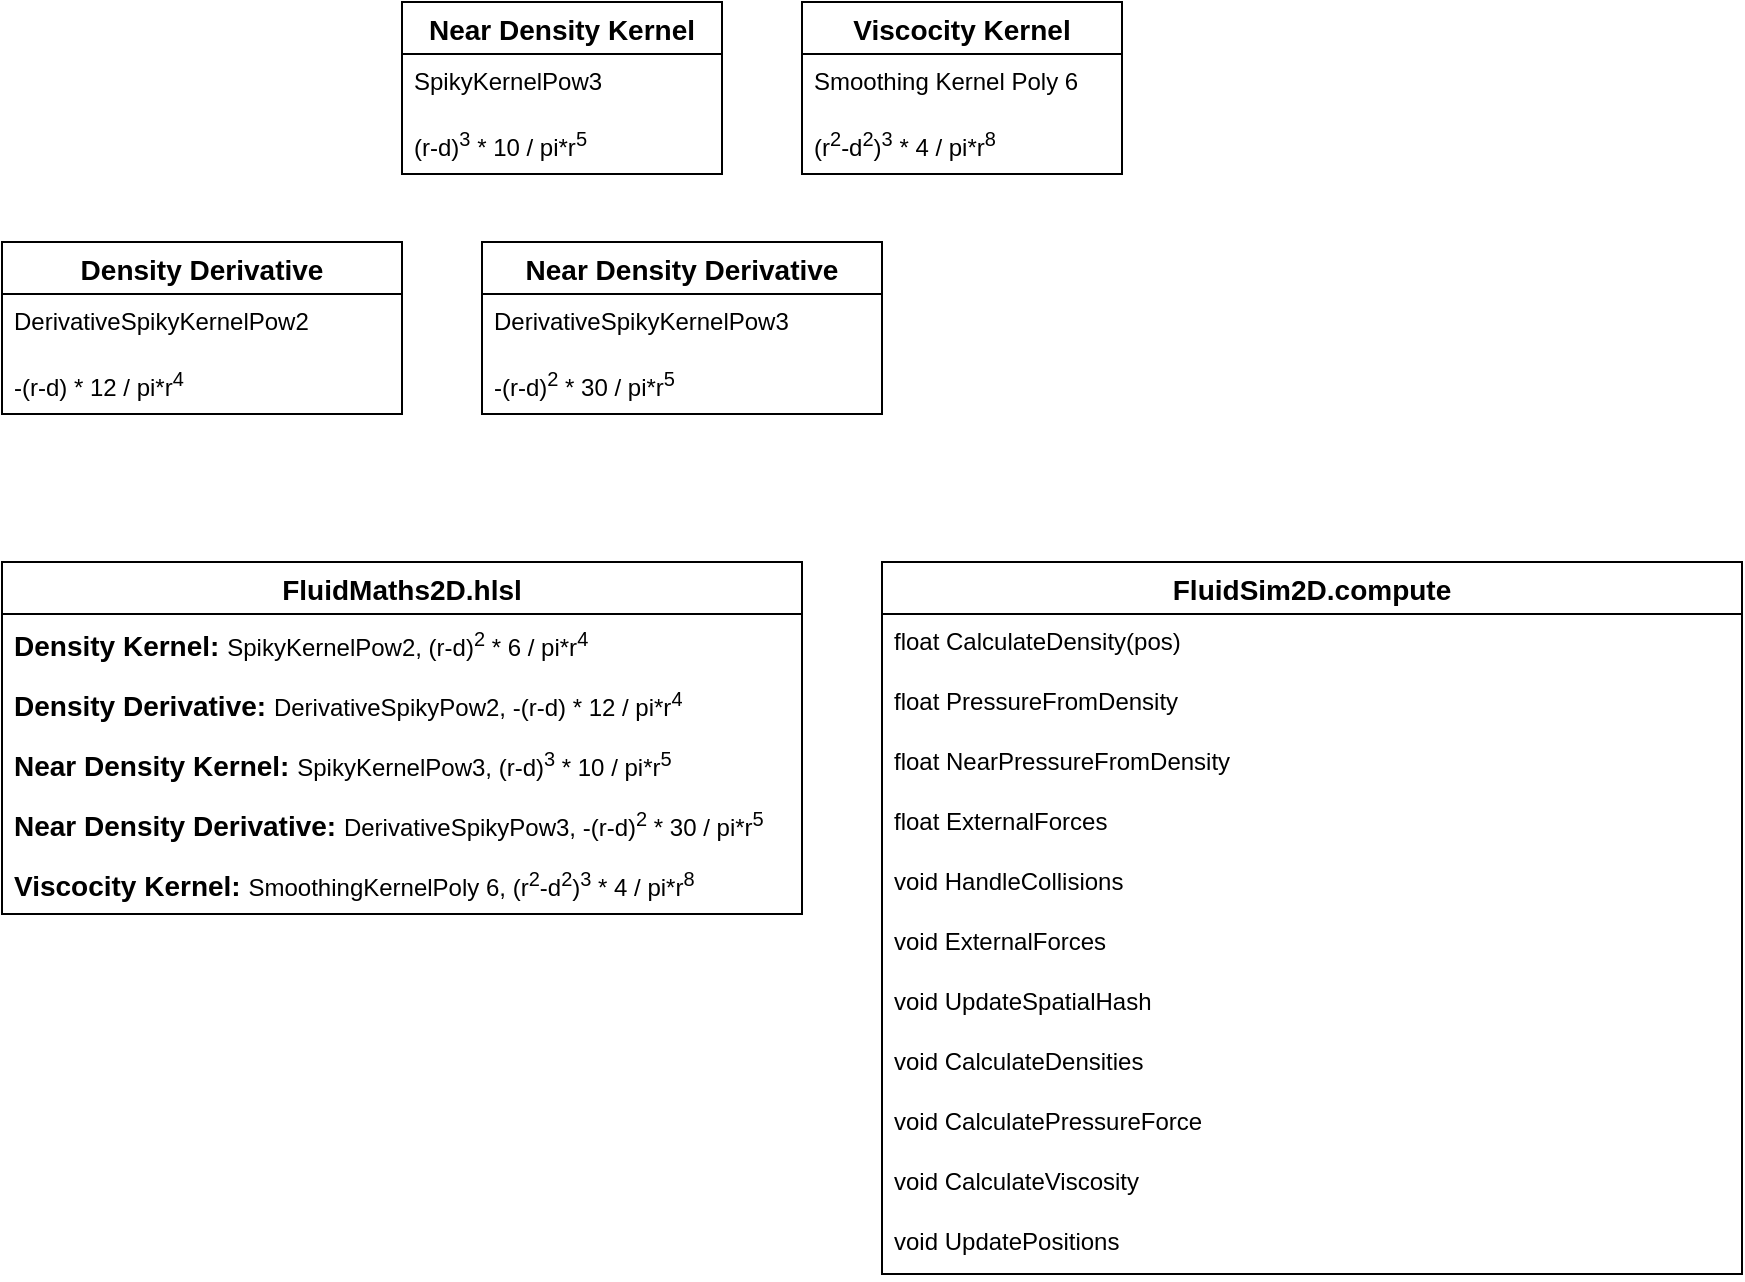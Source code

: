<mxfile version="24.2.3" type="github">
  <diagram name="Seite-1" id="nDi9Gie_VPJCrlSmQJZp">
    <mxGraphModel dx="1426" dy="793" grid="1" gridSize="10" guides="1" tooltips="1" connect="1" arrows="1" fold="1" page="1" pageScale="1" pageWidth="2339" pageHeight="3300" math="0" shadow="0">
      <root>
        <mxCell id="0" />
        <mxCell id="1" parent="0" />
        <mxCell id="ZfBndgUZdbE_Ebc2dArC-1" value="FluidSim2D.compute" style="swimlane;fontStyle=1;childLayout=stackLayout;horizontal=1;startSize=26;horizontalStack=0;resizeParent=1;resizeParentMax=0;resizeLast=0;collapsible=1;marginBottom=0;align=center;fontSize=14;" parent="1" vertex="1">
          <mxGeometry x="720" y="400" width="430" height="356" as="geometry" />
        </mxCell>
        <mxCell id="ZfBndgUZdbE_Ebc2dArC-2" value="float CalculateDensity(pos)" style="text;strokeColor=none;fillColor=none;spacingLeft=4;spacingRight=4;overflow=hidden;rotatable=0;points=[[0,0.5],[1,0.5]];portConstraint=eastwest;fontSize=12;whiteSpace=wrap;html=1;" parent="ZfBndgUZdbE_Ebc2dArC-1" vertex="1">
          <mxGeometry y="26" width="430" height="30" as="geometry" />
        </mxCell>
        <mxCell id="ZfBndgUZdbE_Ebc2dArC-4" value="float PressureFromDensity&lt;br&gt;&lt;span class=&quot;eusoft-eudic-chrome-extension-translate-content&quot;&gt;&lt;/span&gt;" style="text;strokeColor=none;fillColor=none;spacingLeft=4;spacingRight=4;overflow=hidden;rotatable=0;points=[[0,0.5],[1,0.5]];portConstraint=eastwest;fontSize=12;whiteSpace=wrap;html=1;" parent="ZfBndgUZdbE_Ebc2dArC-1" vertex="1">
          <mxGeometry y="56" width="430" height="30" as="geometry" />
        </mxCell>
        <mxCell id="5Rdcu3Lo1_ZV7bLhdtTE-11" value="float NearPressureFromDensity&lt;br&gt;&lt;span class=&quot;eusoft-eudic-chrome-extension-translate-content&quot;&gt;&lt;/span&gt;" style="text;strokeColor=none;fillColor=none;spacingLeft=4;spacingRight=4;overflow=hidden;rotatable=0;points=[[0,0.5],[1,0.5]];portConstraint=eastwest;fontSize=12;whiteSpace=wrap;html=1;" vertex="1" parent="ZfBndgUZdbE_Ebc2dArC-1">
          <mxGeometry y="86" width="430" height="30" as="geometry" />
        </mxCell>
        <mxCell id="5Rdcu3Lo1_ZV7bLhdtTE-12" value="float ExternalForces" style="text;strokeColor=none;fillColor=none;spacingLeft=4;spacingRight=4;overflow=hidden;rotatable=0;points=[[0,0.5],[1,0.5]];portConstraint=eastwest;fontSize=12;whiteSpace=wrap;html=1;" vertex="1" parent="ZfBndgUZdbE_Ebc2dArC-1">
          <mxGeometry y="116" width="430" height="30" as="geometry" />
        </mxCell>
        <mxCell id="5Rdcu3Lo1_ZV7bLhdtTE-13" value="void HandleCollisions" style="text;strokeColor=none;fillColor=none;spacingLeft=4;spacingRight=4;overflow=hidden;rotatable=0;points=[[0,0.5],[1,0.5]];portConstraint=eastwest;fontSize=12;whiteSpace=wrap;html=1;" vertex="1" parent="ZfBndgUZdbE_Ebc2dArC-1">
          <mxGeometry y="146" width="430" height="30" as="geometry" />
        </mxCell>
        <mxCell id="5Rdcu3Lo1_ZV7bLhdtTE-19" value="void ExternalForces&lt;br&gt;&lt;span class=&quot;eusoft-eudic-chrome-extension-translate-content&quot;&gt;&lt;/span&gt;" style="text;strokeColor=none;fillColor=none;spacingLeft=4;spacingRight=4;overflow=hidden;rotatable=0;points=[[0,0.5],[1,0.5]];portConstraint=eastwest;fontSize=12;whiteSpace=wrap;html=1;" vertex="1" parent="ZfBndgUZdbE_Ebc2dArC-1">
          <mxGeometry y="176" width="430" height="30" as="geometry" />
        </mxCell>
        <mxCell id="5Rdcu3Lo1_ZV7bLhdtTE-14" value="void UpdateSpatialHash&lt;br&gt;&lt;span class=&quot;eusoft-eudic-chrome-extension-translate-content&quot;&gt;&lt;/span&gt;" style="text;strokeColor=none;fillColor=none;spacingLeft=4;spacingRight=4;overflow=hidden;rotatable=0;points=[[0,0.5],[1,0.5]];portConstraint=eastwest;fontSize=12;whiteSpace=wrap;html=1;" vertex="1" parent="ZfBndgUZdbE_Ebc2dArC-1">
          <mxGeometry y="206" width="430" height="30" as="geometry" />
        </mxCell>
        <mxCell id="5Rdcu3Lo1_ZV7bLhdtTE-18" value="void CalculateDensities&lt;br&gt;&lt;span class=&quot;eusoft-eudic-chrome-extension-translate-content&quot;&gt;&lt;/span&gt;" style="text;strokeColor=none;fillColor=none;spacingLeft=4;spacingRight=4;overflow=hidden;rotatable=0;points=[[0,0.5],[1,0.5]];portConstraint=eastwest;fontSize=12;whiteSpace=wrap;html=1;" vertex="1" parent="ZfBndgUZdbE_Ebc2dArC-1">
          <mxGeometry y="236" width="430" height="30" as="geometry" />
        </mxCell>
        <mxCell id="5Rdcu3Lo1_ZV7bLhdtTE-15" value="void CalculatePressureForce&lt;br&gt;&lt;span class=&quot;eusoft-eudic-chrome-extension-translate-content&quot;&gt;&lt;/span&gt;" style="text;strokeColor=none;fillColor=none;spacingLeft=4;spacingRight=4;overflow=hidden;rotatable=0;points=[[0,0.5],[1,0.5]];portConstraint=eastwest;fontSize=12;whiteSpace=wrap;html=1;" vertex="1" parent="ZfBndgUZdbE_Ebc2dArC-1">
          <mxGeometry y="266" width="430" height="30" as="geometry" />
        </mxCell>
        <mxCell id="5Rdcu3Lo1_ZV7bLhdtTE-16" value="void CalculateViscosity" style="text;strokeColor=none;fillColor=none;spacingLeft=4;spacingRight=4;overflow=hidden;rotatable=0;points=[[0,0.5],[1,0.5]];portConstraint=eastwest;fontSize=12;whiteSpace=wrap;html=1;" vertex="1" parent="ZfBndgUZdbE_Ebc2dArC-1">
          <mxGeometry y="296" width="430" height="30" as="geometry" />
        </mxCell>
        <mxCell id="5Rdcu3Lo1_ZV7bLhdtTE-17" value="void UpdatePositions" style="text;strokeColor=none;fillColor=none;spacingLeft=4;spacingRight=4;overflow=hidden;rotatable=0;points=[[0,0.5],[1,0.5]];portConstraint=eastwest;fontSize=12;whiteSpace=wrap;html=1;" vertex="1" parent="ZfBndgUZdbE_Ebc2dArC-1">
          <mxGeometry y="326" width="430" height="30" as="geometry" />
        </mxCell>
        <mxCell id="EBgQpZgXDAFh3XMOeZok-1" value="Near Density Kernel" style="swimlane;fontStyle=1;childLayout=stackLayout;horizontal=1;startSize=26;horizontalStack=0;resizeParent=1;resizeParentMax=0;resizeLast=0;collapsible=1;marginBottom=0;align=center;fontSize=14;" parent="1" vertex="1">
          <mxGeometry x="480" y="120" width="160" height="86" as="geometry" />
        </mxCell>
        <mxCell id="EBgQpZgXDAFh3XMOeZok-2" value="SpikyKernelPow3" style="text;strokeColor=none;fillColor=none;spacingLeft=4;spacingRight=4;overflow=hidden;rotatable=0;points=[[0,0.5],[1,0.5]];portConstraint=eastwest;fontSize=12;whiteSpace=wrap;html=1;" parent="EBgQpZgXDAFh3XMOeZok-1" vertex="1">
          <mxGeometry y="26" width="160" height="30" as="geometry" />
        </mxCell>
        <mxCell id="EBgQpZgXDAFh3XMOeZok-3" value="(r-d)&lt;sup&gt;3&lt;/sup&gt; * 10 / pi*r&lt;sup&gt;5&lt;/sup&gt;&lt;span class=&quot;eusoft-eudic-chrome-extension-translate-content&quot;&gt;&lt;/span&gt;" style="text;strokeColor=none;fillColor=none;spacingLeft=4;spacingRight=4;overflow=hidden;rotatable=0;points=[[0,0.5],[1,0.5]];portConstraint=eastwest;fontSize=12;whiteSpace=wrap;html=1;" parent="EBgQpZgXDAFh3XMOeZok-1" vertex="1">
          <mxGeometry y="56" width="160" height="30" as="geometry" />
        </mxCell>
        <mxCell id="NHrgPuDFRJz84GVL5nHD-4" value="Density Derivative" style="swimlane;fontStyle=1;childLayout=stackLayout;horizontal=1;startSize=26;horizontalStack=0;resizeParent=1;resizeParentMax=0;resizeLast=0;collapsible=1;marginBottom=0;align=center;fontSize=14;" parent="1" vertex="1">
          <mxGeometry x="280" y="240" width="200" height="86" as="geometry" />
        </mxCell>
        <mxCell id="NHrgPuDFRJz84GVL5nHD-5" value="DerivativeSpikyKernelPow2" style="text;strokeColor=none;fillColor=none;spacingLeft=4;spacingRight=4;overflow=hidden;rotatable=0;points=[[0,0.5],[1,0.5]];portConstraint=eastwest;fontSize=12;whiteSpace=wrap;html=1;" parent="NHrgPuDFRJz84GVL5nHD-4" vertex="1">
          <mxGeometry y="26" width="200" height="30" as="geometry" />
        </mxCell>
        <mxCell id="NHrgPuDFRJz84GVL5nHD-6" value="-(r-d)&amp;nbsp;* 12 / pi*r&lt;sup&gt;4&lt;/sup&gt;&lt;span class=&quot;eusoft-eudic-chrome-extension-translate-content&quot;&gt;&lt;/span&gt;" style="text;strokeColor=none;fillColor=none;spacingLeft=4;spacingRight=4;overflow=hidden;rotatable=0;points=[[0,0.5],[1,0.5]];portConstraint=eastwest;fontSize=12;whiteSpace=wrap;html=1;" parent="NHrgPuDFRJz84GVL5nHD-4" vertex="1">
          <mxGeometry y="56" width="200" height="30" as="geometry" />
        </mxCell>
        <mxCell id="NHrgPuDFRJz84GVL5nHD-7" value="Near Density Derivative" style="swimlane;fontStyle=1;childLayout=stackLayout;horizontal=1;startSize=26;horizontalStack=0;resizeParent=1;resizeParentMax=0;resizeLast=0;collapsible=1;marginBottom=0;align=center;fontSize=14;" parent="1" vertex="1">
          <mxGeometry x="520" y="240" width="200" height="86" as="geometry" />
        </mxCell>
        <mxCell id="NHrgPuDFRJz84GVL5nHD-8" value="DerivativeSpikyKernelPow3" style="text;strokeColor=none;fillColor=none;spacingLeft=4;spacingRight=4;overflow=hidden;rotatable=0;points=[[0,0.5],[1,0.5]];portConstraint=eastwest;fontSize=12;whiteSpace=wrap;html=1;" parent="NHrgPuDFRJz84GVL5nHD-7" vertex="1">
          <mxGeometry y="26" width="200" height="30" as="geometry" />
        </mxCell>
        <mxCell id="NHrgPuDFRJz84GVL5nHD-9" value="-(r-d)&lt;sup&gt;2&lt;/sup&gt; * 30 / pi*r&lt;sup&gt;5&lt;/sup&gt;&lt;span class=&quot;eusoft-eudic-chrome-extension-translate-content&quot;&gt;&lt;/span&gt;" style="text;strokeColor=none;fillColor=none;spacingLeft=4;spacingRight=4;overflow=hidden;rotatable=0;points=[[0,0.5],[1,0.5]];portConstraint=eastwest;fontSize=12;whiteSpace=wrap;html=1;" parent="NHrgPuDFRJz84GVL5nHD-7" vertex="1">
          <mxGeometry y="56" width="200" height="30" as="geometry" />
        </mxCell>
        <mxCell id="5Rdcu3Lo1_ZV7bLhdtTE-1" value="Viscocity Kernel" style="swimlane;fontStyle=1;childLayout=stackLayout;horizontal=1;startSize=26;horizontalStack=0;resizeParent=1;resizeParentMax=0;resizeLast=0;collapsible=1;marginBottom=0;align=center;fontSize=14;" vertex="1" parent="1">
          <mxGeometry x="680" y="120" width="160" height="86" as="geometry" />
        </mxCell>
        <mxCell id="5Rdcu3Lo1_ZV7bLhdtTE-2" value="Smoothing Kernel Poly 6" style="text;strokeColor=none;fillColor=none;spacingLeft=4;spacingRight=4;overflow=hidden;rotatable=0;points=[[0,0.5],[1,0.5]];portConstraint=eastwest;fontSize=12;whiteSpace=wrap;html=1;" vertex="1" parent="5Rdcu3Lo1_ZV7bLhdtTE-1">
          <mxGeometry y="26" width="160" height="30" as="geometry" />
        </mxCell>
        <mxCell id="5Rdcu3Lo1_ZV7bLhdtTE-3" value="(r&lt;sup&gt;2&lt;/sup&gt;-d&lt;sup&gt;2&lt;/sup&gt;)&lt;sup&gt;3&lt;/sup&gt; * 4 / pi*r&lt;sup&gt;8&lt;/sup&gt;&lt;span class=&quot;eusoft-eudic-chrome-extension-translate-content&quot;&gt;&lt;/span&gt;" style="text;strokeColor=none;fillColor=none;spacingLeft=4;spacingRight=4;overflow=hidden;rotatable=0;points=[[0,0.5],[1,0.5]];portConstraint=eastwest;fontSize=12;whiteSpace=wrap;html=1;" vertex="1" parent="5Rdcu3Lo1_ZV7bLhdtTE-1">
          <mxGeometry y="56" width="160" height="30" as="geometry" />
        </mxCell>
        <mxCell id="5Rdcu3Lo1_ZV7bLhdtTE-5" value="FluidMaths2D.hlsl" style="swimlane;fontStyle=1;childLayout=stackLayout;horizontal=1;startSize=26;horizontalStack=0;resizeParent=1;resizeParentMax=0;resizeLast=0;collapsible=1;marginBottom=0;align=center;fontSize=14;" vertex="1" parent="1">
          <mxGeometry x="280" y="400" width="400" height="176" as="geometry" />
        </mxCell>
        <mxCell id="5Rdcu3Lo1_ZV7bLhdtTE-6" value="&lt;span style=&quot;font-size: 14px; font-weight: 700; text-align: center; text-wrap: nowrap;&quot;&gt;Density Kernel:&amp;nbsp;&lt;/span&gt;SpikyKernelPow2, (r-d)&lt;sup&gt;2&lt;/sup&gt;&amp;nbsp;* 6 / pi*r&lt;sup&gt;4&lt;/sup&gt;" style="text;strokeColor=none;fillColor=none;spacingLeft=4;spacingRight=4;overflow=hidden;rotatable=0;points=[[0,0.5],[1,0.5]];portConstraint=eastwest;fontSize=12;whiteSpace=wrap;html=1;" vertex="1" parent="5Rdcu3Lo1_ZV7bLhdtTE-5">
          <mxGeometry y="26" width="400" height="30" as="geometry" />
        </mxCell>
        <mxCell id="5Rdcu3Lo1_ZV7bLhdtTE-9" value="&lt;span style=&quot;font-size: 14px; font-weight: 700; text-align: center; text-wrap: nowrap;&quot;&gt;Density Derivative:&amp;nbsp;&lt;/span&gt;DerivativeSpikyPow2, -(r-d)&amp;nbsp;* 12 / pi*r&lt;sup&gt;4&lt;/sup&gt;" style="text;strokeColor=none;fillColor=none;spacingLeft=4;spacingRight=4;overflow=hidden;rotatable=0;points=[[0,0.5],[1,0.5]];portConstraint=eastwest;fontSize=12;whiteSpace=wrap;html=1;" vertex="1" parent="5Rdcu3Lo1_ZV7bLhdtTE-5">
          <mxGeometry y="56" width="400" height="30" as="geometry" />
        </mxCell>
        <mxCell id="5Rdcu3Lo1_ZV7bLhdtTE-8" value="&lt;span style=&quot;font-size: 14px; font-weight: 700; text-align: center; text-wrap: nowrap;&quot;&gt;Near Density Kernel:&amp;nbsp;&lt;/span&gt;SpikyKernelPow3, (r-d)&lt;sup&gt;3&lt;/sup&gt;&amp;nbsp;* 10 / pi*r&lt;sup&gt;5&lt;/sup&gt;" style="text;strokeColor=none;fillColor=none;spacingLeft=4;spacingRight=4;overflow=hidden;rotatable=0;points=[[0,0.5],[1,0.5]];portConstraint=eastwest;fontSize=12;whiteSpace=wrap;html=1;" vertex="1" parent="5Rdcu3Lo1_ZV7bLhdtTE-5">
          <mxGeometry y="86" width="400" height="30" as="geometry" />
        </mxCell>
        <mxCell id="5Rdcu3Lo1_ZV7bLhdtTE-10" value="&lt;span style=&quot;font-size: 14px; font-weight: 700; text-align: center; text-wrap: nowrap;&quot;&gt;Near Density Derivative:&amp;nbsp;&lt;/span&gt;DerivativeSpikyPow3, -(r-d)&lt;sup&gt;2&lt;/sup&gt;&amp;nbsp;* 30 / pi*r&lt;sup&gt;5&lt;/sup&gt;" style="text;strokeColor=none;fillColor=none;spacingLeft=4;spacingRight=4;overflow=hidden;rotatable=0;points=[[0,0.5],[1,0.5]];portConstraint=eastwest;fontSize=12;whiteSpace=wrap;html=1;" vertex="1" parent="5Rdcu3Lo1_ZV7bLhdtTE-5">
          <mxGeometry y="116" width="400" height="30" as="geometry" />
        </mxCell>
        <mxCell id="5Rdcu3Lo1_ZV7bLhdtTE-7" value="&lt;span style=&quot;font-size: 14px; font-weight: 700; text-align: center; text-wrap: nowrap;&quot;&gt;Viscocity Kernel:&amp;nbsp;&lt;/span&gt;SmoothingKernelPoly 6, (r&lt;sup&gt;2&lt;/sup&gt;-d&lt;sup&gt;2&lt;/sup&gt;)&lt;sup&gt;3&lt;/sup&gt;&amp;nbsp;* 4 / pi*r&lt;sup&gt;8&lt;/sup&gt;&lt;br&gt;&lt;span class=&quot;eusoft-eudic-chrome-extension-translate-content&quot;&gt;&lt;/span&gt;" style="text;strokeColor=none;fillColor=none;spacingLeft=4;spacingRight=4;overflow=hidden;rotatable=0;points=[[0,0.5],[1,0.5]];portConstraint=eastwest;fontSize=12;whiteSpace=wrap;html=1;" vertex="1" parent="5Rdcu3Lo1_ZV7bLhdtTE-5">
          <mxGeometry y="146" width="400" height="30" as="geometry" />
        </mxCell>
      </root>
    </mxGraphModel>
  </diagram>
</mxfile>
